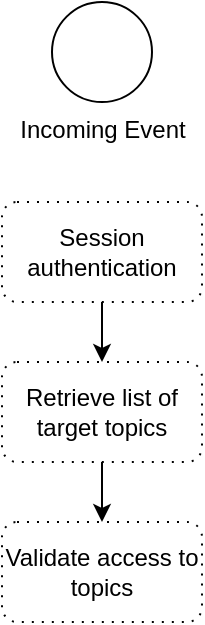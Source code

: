 <mxfile version="12.9.5" type="github">
  <diagram id="T4u0Y3bBq86gkZgJAWHJ" name="Page-1">
    <mxGraphModel dx="1149" dy="487" grid="1" gridSize="10" guides="1" tooltips="1" connect="1" arrows="1" fold="1" page="1" pageScale="1" pageWidth="850" pageHeight="1100" math="0" shadow="0">
      <root>
        <mxCell id="0" />
        <mxCell id="1" parent="0" />
        <mxCell id="6usMQfMr4u8GjCrtowm1-1" value="Incoming Event" style="shape=mxgraph.bpmn.shape;html=1;verticalLabelPosition=bottom;labelBackgroundColor=#ffffff;verticalAlign=top;align=center;perimeter=ellipsePerimeter;outlineConnect=0;outline=standard;symbol=general;" vertex="1" parent="1">
          <mxGeometry x="350" y="40" width="50" height="50" as="geometry" />
        </mxCell>
        <mxCell id="6usMQfMr4u8GjCrtowm1-4" value="" style="edgeStyle=orthogonalEdgeStyle;rounded=0;orthogonalLoop=1;jettySize=auto;html=1;" edge="1" parent="1" source="6usMQfMr4u8GjCrtowm1-2" target="6usMQfMr4u8GjCrtowm1-3">
          <mxGeometry relative="1" as="geometry" />
        </mxCell>
        <mxCell id="6usMQfMr4u8GjCrtowm1-2" value="Session authentication" style="shape=ext;rounded=1;html=1;whiteSpace=wrap;dashed=1;dashPattern=1 4;" vertex="1" parent="1">
          <mxGeometry x="325" y="140" width="100" height="50" as="geometry" />
        </mxCell>
        <mxCell id="6usMQfMr4u8GjCrtowm1-6" value="" style="edgeStyle=orthogonalEdgeStyle;rounded=0;orthogonalLoop=1;jettySize=auto;html=1;" edge="1" parent="1" source="6usMQfMr4u8GjCrtowm1-3" target="6usMQfMr4u8GjCrtowm1-5">
          <mxGeometry relative="1" as="geometry" />
        </mxCell>
        <mxCell id="6usMQfMr4u8GjCrtowm1-3" value="Retrieve list of target topics" style="shape=ext;rounded=1;html=1;whiteSpace=wrap;dashed=1;dashPattern=1 4;" vertex="1" parent="1">
          <mxGeometry x="325" y="220" width="100" height="50" as="geometry" />
        </mxCell>
        <mxCell id="6usMQfMr4u8GjCrtowm1-5" value="Validate access to topics" style="shape=ext;rounded=1;html=1;whiteSpace=wrap;dashed=1;dashPattern=1 4;" vertex="1" parent="1">
          <mxGeometry x="325" y="300" width="100" height="50" as="geometry" />
        </mxCell>
      </root>
    </mxGraphModel>
  </diagram>
</mxfile>
